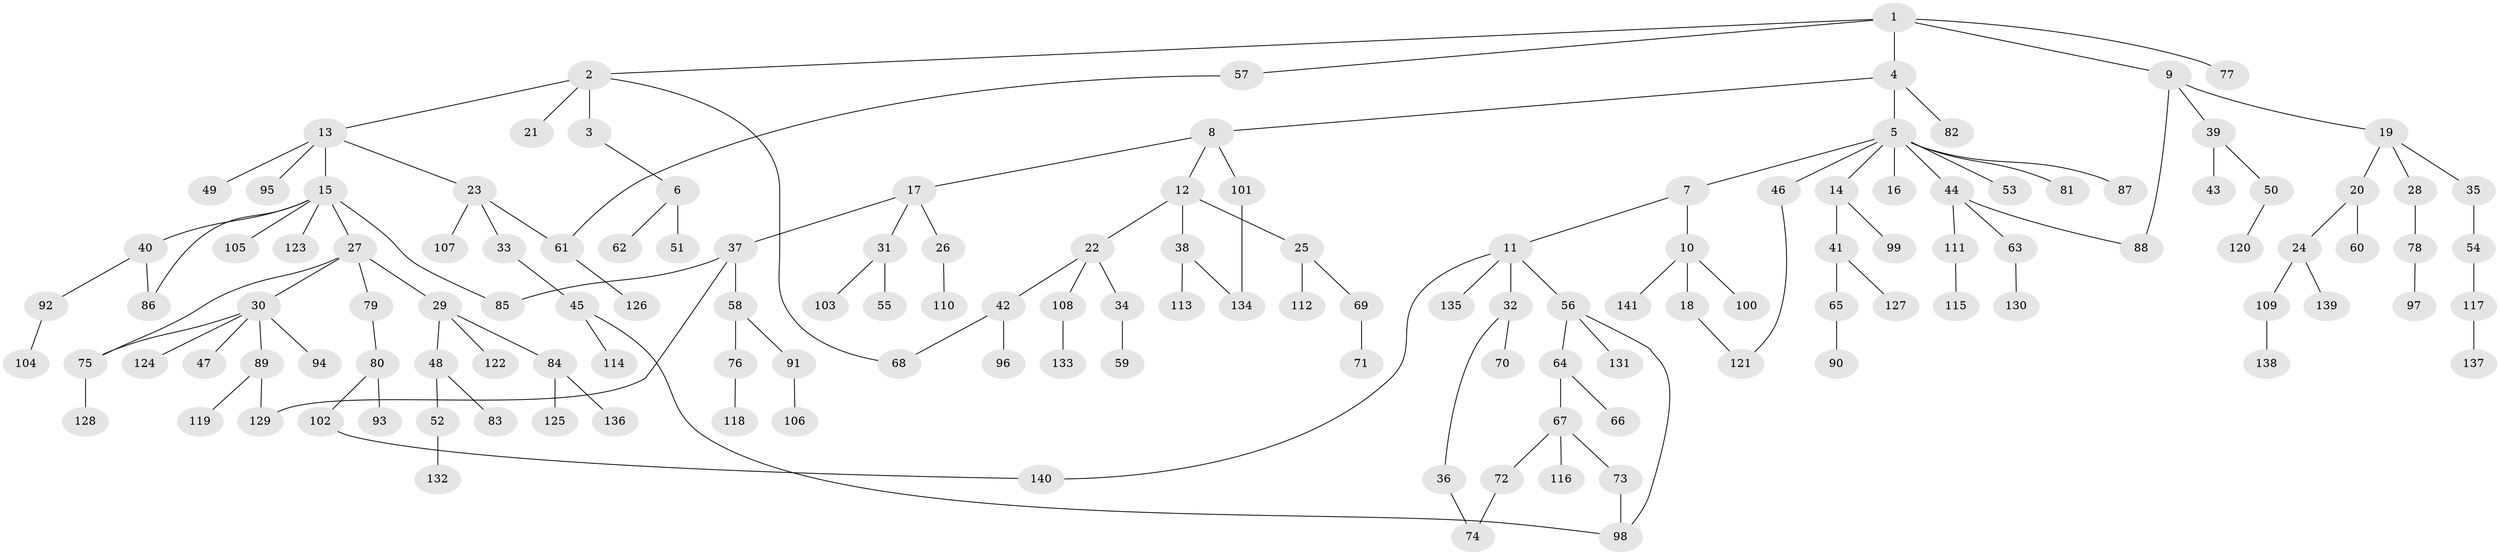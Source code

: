 // coarse degree distribution, {5: 0.05102040816326531, 4: 0.1326530612244898, 2: 0.23469387755102042, 9: 0.01020408163265306, 3: 0.08163265306122448, 8: 0.01020408163265306, 6: 0.01020408163265306, 1: 0.46938775510204084}
// Generated by graph-tools (version 1.1) at 2025/16/03/04/25 18:16:53]
// undirected, 141 vertices, 153 edges
graph export_dot {
graph [start="1"]
  node [color=gray90,style=filled];
  1;
  2;
  3;
  4;
  5;
  6;
  7;
  8;
  9;
  10;
  11;
  12;
  13;
  14;
  15;
  16;
  17;
  18;
  19;
  20;
  21;
  22;
  23;
  24;
  25;
  26;
  27;
  28;
  29;
  30;
  31;
  32;
  33;
  34;
  35;
  36;
  37;
  38;
  39;
  40;
  41;
  42;
  43;
  44;
  45;
  46;
  47;
  48;
  49;
  50;
  51;
  52;
  53;
  54;
  55;
  56;
  57;
  58;
  59;
  60;
  61;
  62;
  63;
  64;
  65;
  66;
  67;
  68;
  69;
  70;
  71;
  72;
  73;
  74;
  75;
  76;
  77;
  78;
  79;
  80;
  81;
  82;
  83;
  84;
  85;
  86;
  87;
  88;
  89;
  90;
  91;
  92;
  93;
  94;
  95;
  96;
  97;
  98;
  99;
  100;
  101;
  102;
  103;
  104;
  105;
  106;
  107;
  108;
  109;
  110;
  111;
  112;
  113;
  114;
  115;
  116;
  117;
  118;
  119;
  120;
  121;
  122;
  123;
  124;
  125;
  126;
  127;
  128;
  129;
  130;
  131;
  132;
  133;
  134;
  135;
  136;
  137;
  138;
  139;
  140;
  141;
  1 -- 2;
  1 -- 4;
  1 -- 9;
  1 -- 57;
  1 -- 77;
  2 -- 3;
  2 -- 13;
  2 -- 21;
  2 -- 68;
  3 -- 6;
  4 -- 5;
  4 -- 8;
  4 -- 82;
  5 -- 7;
  5 -- 14;
  5 -- 16;
  5 -- 44;
  5 -- 46;
  5 -- 53;
  5 -- 81;
  5 -- 87;
  6 -- 51;
  6 -- 62;
  7 -- 10;
  7 -- 11;
  8 -- 12;
  8 -- 17;
  8 -- 101;
  9 -- 19;
  9 -- 39;
  9 -- 88;
  10 -- 18;
  10 -- 100;
  10 -- 141;
  11 -- 32;
  11 -- 56;
  11 -- 135;
  11 -- 140;
  12 -- 22;
  12 -- 25;
  12 -- 38;
  13 -- 15;
  13 -- 23;
  13 -- 49;
  13 -- 95;
  14 -- 41;
  14 -- 99;
  15 -- 27;
  15 -- 40;
  15 -- 86;
  15 -- 105;
  15 -- 123;
  15 -- 85;
  17 -- 26;
  17 -- 31;
  17 -- 37;
  18 -- 121;
  19 -- 20;
  19 -- 28;
  19 -- 35;
  20 -- 24;
  20 -- 60;
  22 -- 34;
  22 -- 42;
  22 -- 108;
  23 -- 33;
  23 -- 107;
  23 -- 61;
  24 -- 109;
  24 -- 139;
  25 -- 69;
  25 -- 112;
  26 -- 110;
  27 -- 29;
  27 -- 30;
  27 -- 75;
  27 -- 79;
  28 -- 78;
  29 -- 48;
  29 -- 84;
  29 -- 122;
  30 -- 47;
  30 -- 89;
  30 -- 94;
  30 -- 124;
  30 -- 75;
  31 -- 55;
  31 -- 103;
  32 -- 36;
  32 -- 70;
  33 -- 45;
  34 -- 59;
  35 -- 54;
  36 -- 74;
  37 -- 58;
  37 -- 85;
  37 -- 129;
  38 -- 113;
  38 -- 134;
  39 -- 43;
  39 -- 50;
  40 -- 92;
  40 -- 86;
  41 -- 65;
  41 -- 127;
  42 -- 96;
  42 -- 68;
  44 -- 63;
  44 -- 111;
  44 -- 88;
  45 -- 114;
  45 -- 98;
  46 -- 121;
  48 -- 52;
  48 -- 83;
  50 -- 120;
  52 -- 132;
  54 -- 117;
  56 -- 64;
  56 -- 98;
  56 -- 131;
  57 -- 61;
  58 -- 76;
  58 -- 91;
  61 -- 126;
  63 -- 130;
  64 -- 66;
  64 -- 67;
  65 -- 90;
  67 -- 72;
  67 -- 73;
  67 -- 116;
  69 -- 71;
  72 -- 74;
  73 -- 98;
  75 -- 128;
  76 -- 118;
  78 -- 97;
  79 -- 80;
  80 -- 93;
  80 -- 102;
  84 -- 125;
  84 -- 136;
  89 -- 119;
  89 -- 129;
  91 -- 106;
  92 -- 104;
  101 -- 134;
  102 -- 140;
  108 -- 133;
  109 -- 138;
  111 -- 115;
  117 -- 137;
}
